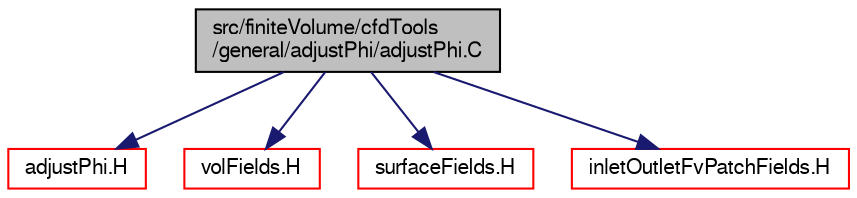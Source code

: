 digraph "src/finiteVolume/cfdTools/general/adjustPhi/adjustPhi.C"
{
  bgcolor="transparent";
  edge [fontname="FreeSans",fontsize="10",labelfontname="FreeSans",labelfontsize="10"];
  node [fontname="FreeSans",fontsize="10",shape=record];
  Node0 [label="src/finiteVolume/cfdTools\l/general/adjustPhi/adjustPhi.C",height=0.2,width=0.4,color="black", fillcolor="grey75", style="filled", fontcolor="black"];
  Node0 -> Node1 [color="midnightblue",fontsize="10",style="solid",fontname="FreeSans"];
  Node1 [label="adjustPhi.H",height=0.2,width=0.4,color="red",URL="$a01205.html",tooltip="For cases which do no have a pressure boundary adjust the balance of fluxes to obey continuity..."];
  Node0 -> Node61 [color="midnightblue",fontsize="10",style="solid",fontname="FreeSans"];
  Node61 [label="volFields.H",height=0.2,width=0.4,color="red",URL="$a02750.html"];
  Node0 -> Node301 [color="midnightblue",fontsize="10",style="solid",fontname="FreeSans"];
  Node301 [label="surfaceFields.H",height=0.2,width=0.4,color="red",URL="$a02735.html",tooltip="Foam::surfaceFields. "];
  Node0 -> Node308 [color="midnightblue",fontsize="10",style="solid",fontname="FreeSans"];
  Node308 [label="inletOutletFvPatchFields.H",height=0.2,width=0.4,color="red",URL="$a01991.html"];
}
